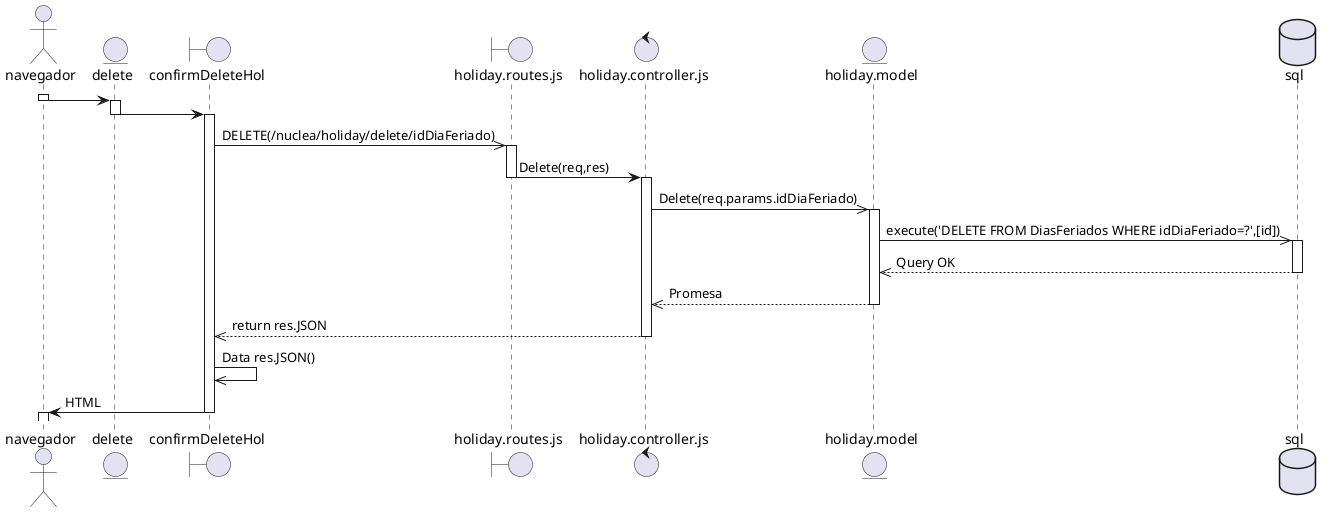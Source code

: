 @startuml
 actor navegador
 entity delete
 boundary confirmDeleteHol
 boundary holiday.routes.js
 control holiday.controller.js
 entity holiday.model
 database sql
 activate navegador
 navegador->delete
 deactivate navegador
 activate delete
 delete->confirmDeleteHol
 deactivate delete
 activate confirmDeleteHol
 confirmDeleteHol->>holiday.routes.js:DELETE(/nuclea/holiday/delete/idDiaFeriado)
 activate holiday.routes.js
 holiday.routes.js->holiday.controller.js:Delete(req,res)
 deactivate holiday.routes.js
 activate holiday.controller.js
 holiday.controller.js->>holiday.model:Delete(req.params.idDiaFeriado)
 activate holiday.model
 holiday.model->>sql:execute('DELETE FROM DiasFeriados WHERE idDiaFeriado=?',[id])
 activate sql
 sql-->>holiday.model:Query OK
 deactivate sql
 holiday.model-->>holiday.controller.js:Promesa
 deactivate holiday.model
 
 holiday.controller.js-->>confirmDeleteHol:return res.JSON
 deactivate holiday.controller.js
 confirmDeleteHol->>confirmDeleteHol:Data res.JSON()
 
 confirmDeleteHol->navegador:HTML
 deactivate confirmDeleteHol
 activate navegador
 deactivate navegador
 
 
 @enduml